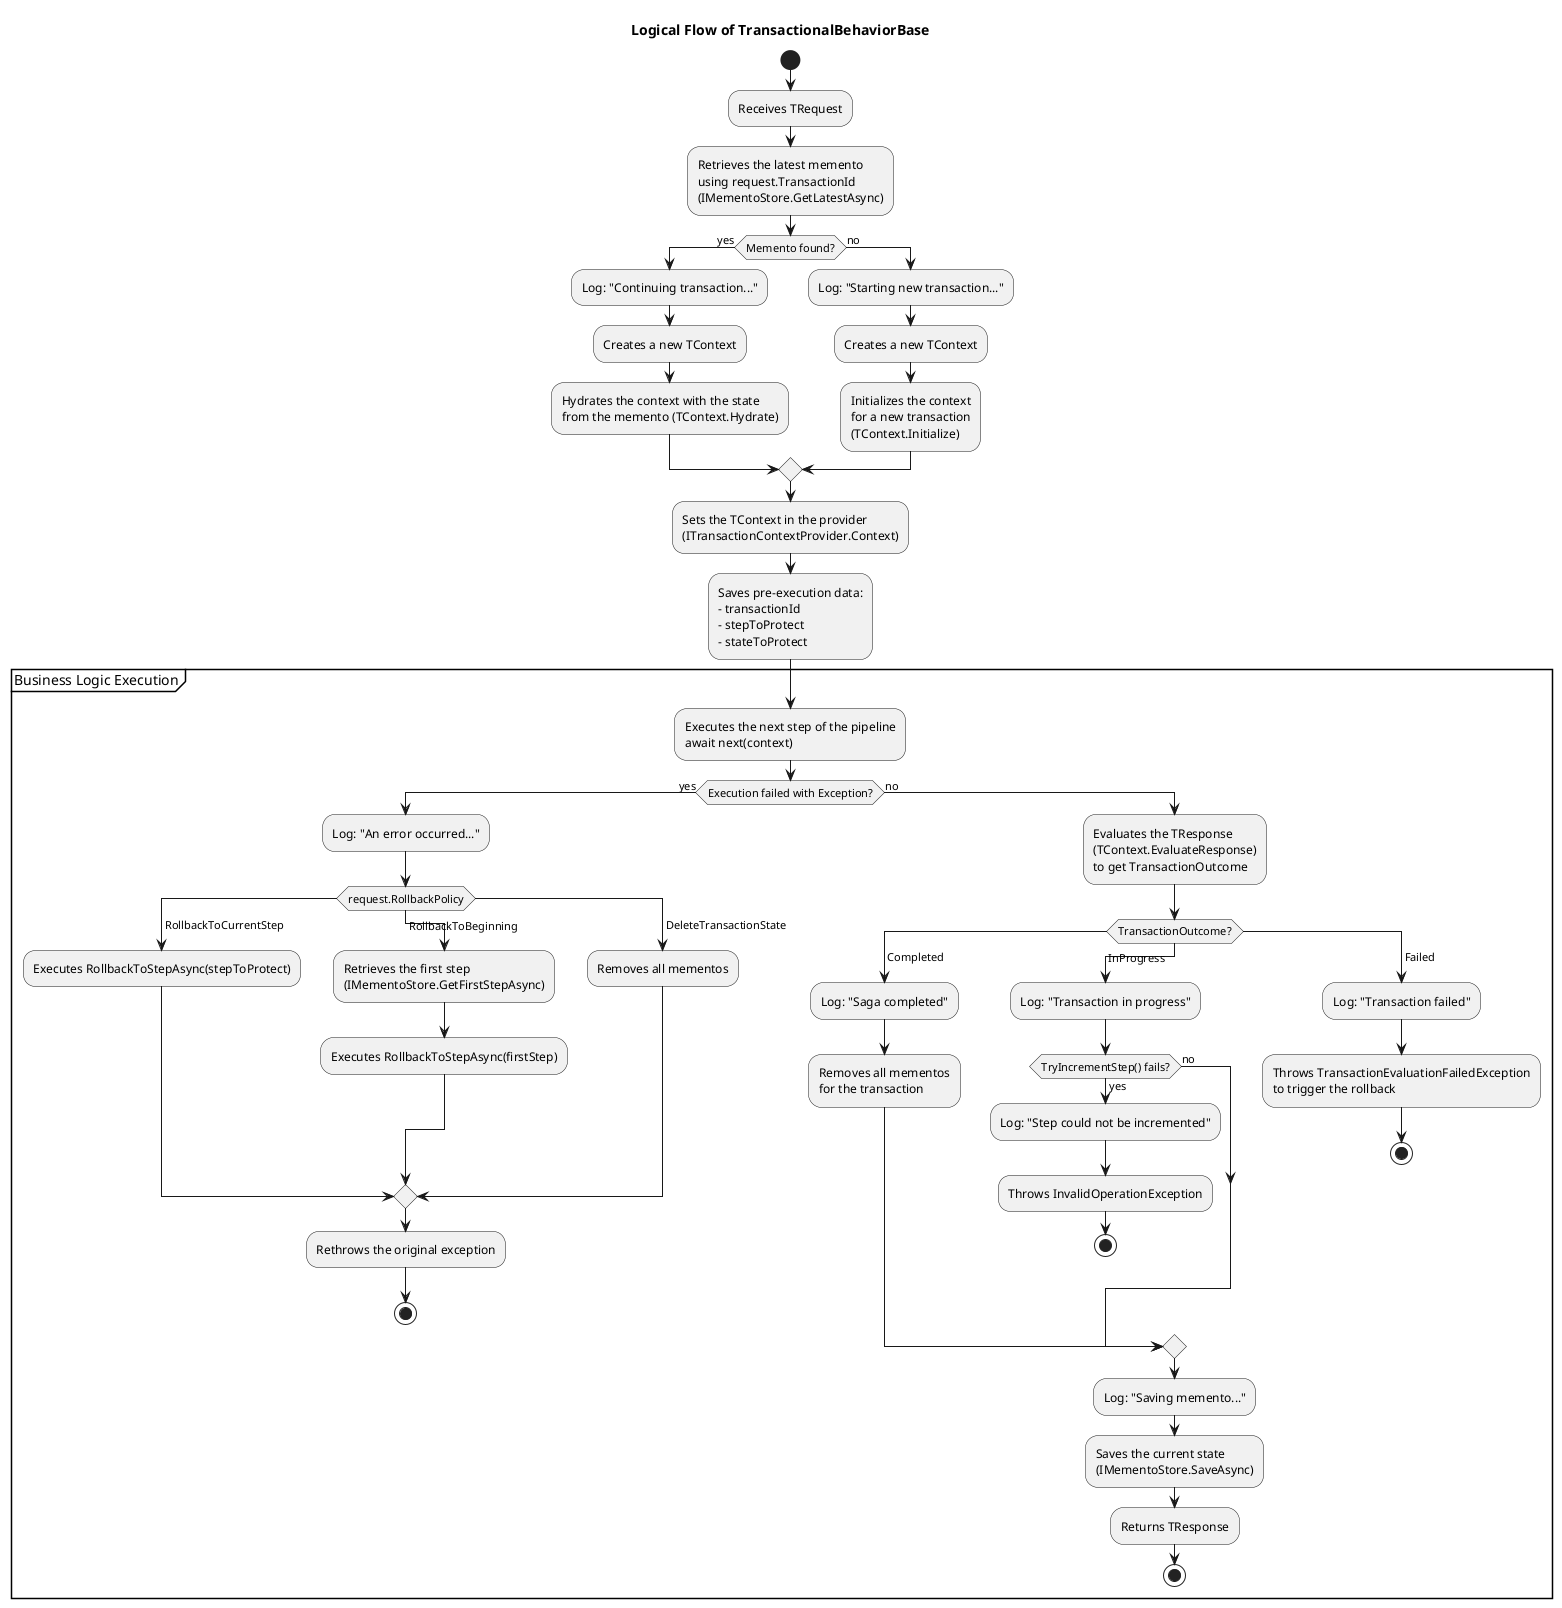 @startuml
title Logical Flow of TransactionalBehaviorBase

start

:Receives TRequest;

:Retrieves the latest memento
using request.TransactionId
(IMementoStore.GetLatestAsync);

if (Memento found?) then (yes)
    :Log: "Continuing transaction...";
    :Creates a new TContext;
    :Hydrates the context with the state
    from the memento (TContext.Hydrate);
else (no)
    :Log: "Starting new transaction...";
    :Creates a new TContext;
    :Initializes the context
    for a new transaction
    (TContext.Initialize);
endif

:Sets the TContext in the provider
(ITransactionContextProvider.Context);

:Saves pre-execution data:
- transactionId
- stepToProtect
- stateToProtect;

partition "Business Logic Execution" {
    :Executes the next step of the pipeline
    await next(context);
    
    if (Execution failed with Exception?) then (yes)
        :Log: "An error occurred...";

        switch (request.RollbackPolicy)
        case ( RollbackToCurrentStep )
            :Executes RollbackToStepAsync(stepToProtect);
        case ( RollbackToBeginning )
            :Retrieves the first step
            (IMementoStore.GetFirstStepAsync);
            :Executes RollbackToStepAsync(firstStep);
        case ( DeleteTransactionState )
            :Removes all mementos;
        endswitch
        
        :Rethrows the original exception;
        stop
    else (no)
        :Evaluates the TResponse
        (TContext.EvaluateResponse)
        to get TransactionOutcome;

        switch (TransactionOutcome?)
        case ( Completed )
            :Log: "Saga completed";
            :Removes all mementos
            for the transaction;
        case ( InProgress )
            :Log: "Transaction in progress";
            if(TryIncrementStep() fails?) then (yes)
                :Log: "Step could not be incremented";
                :Throws InvalidOperationException;
                stop
            else (no)
            endif
        case ( Failed )
            :Log: "Transaction failed";
            :Throws TransactionEvaluationFailedException
            to trigger the rollback;
            stop
        endswitch
        
        :Log: "Saving memento...";
        :Saves the current state
        (IMementoStore.SaveAsync);

        :Returns TResponse;
        stop
    endif
}
@enduml
